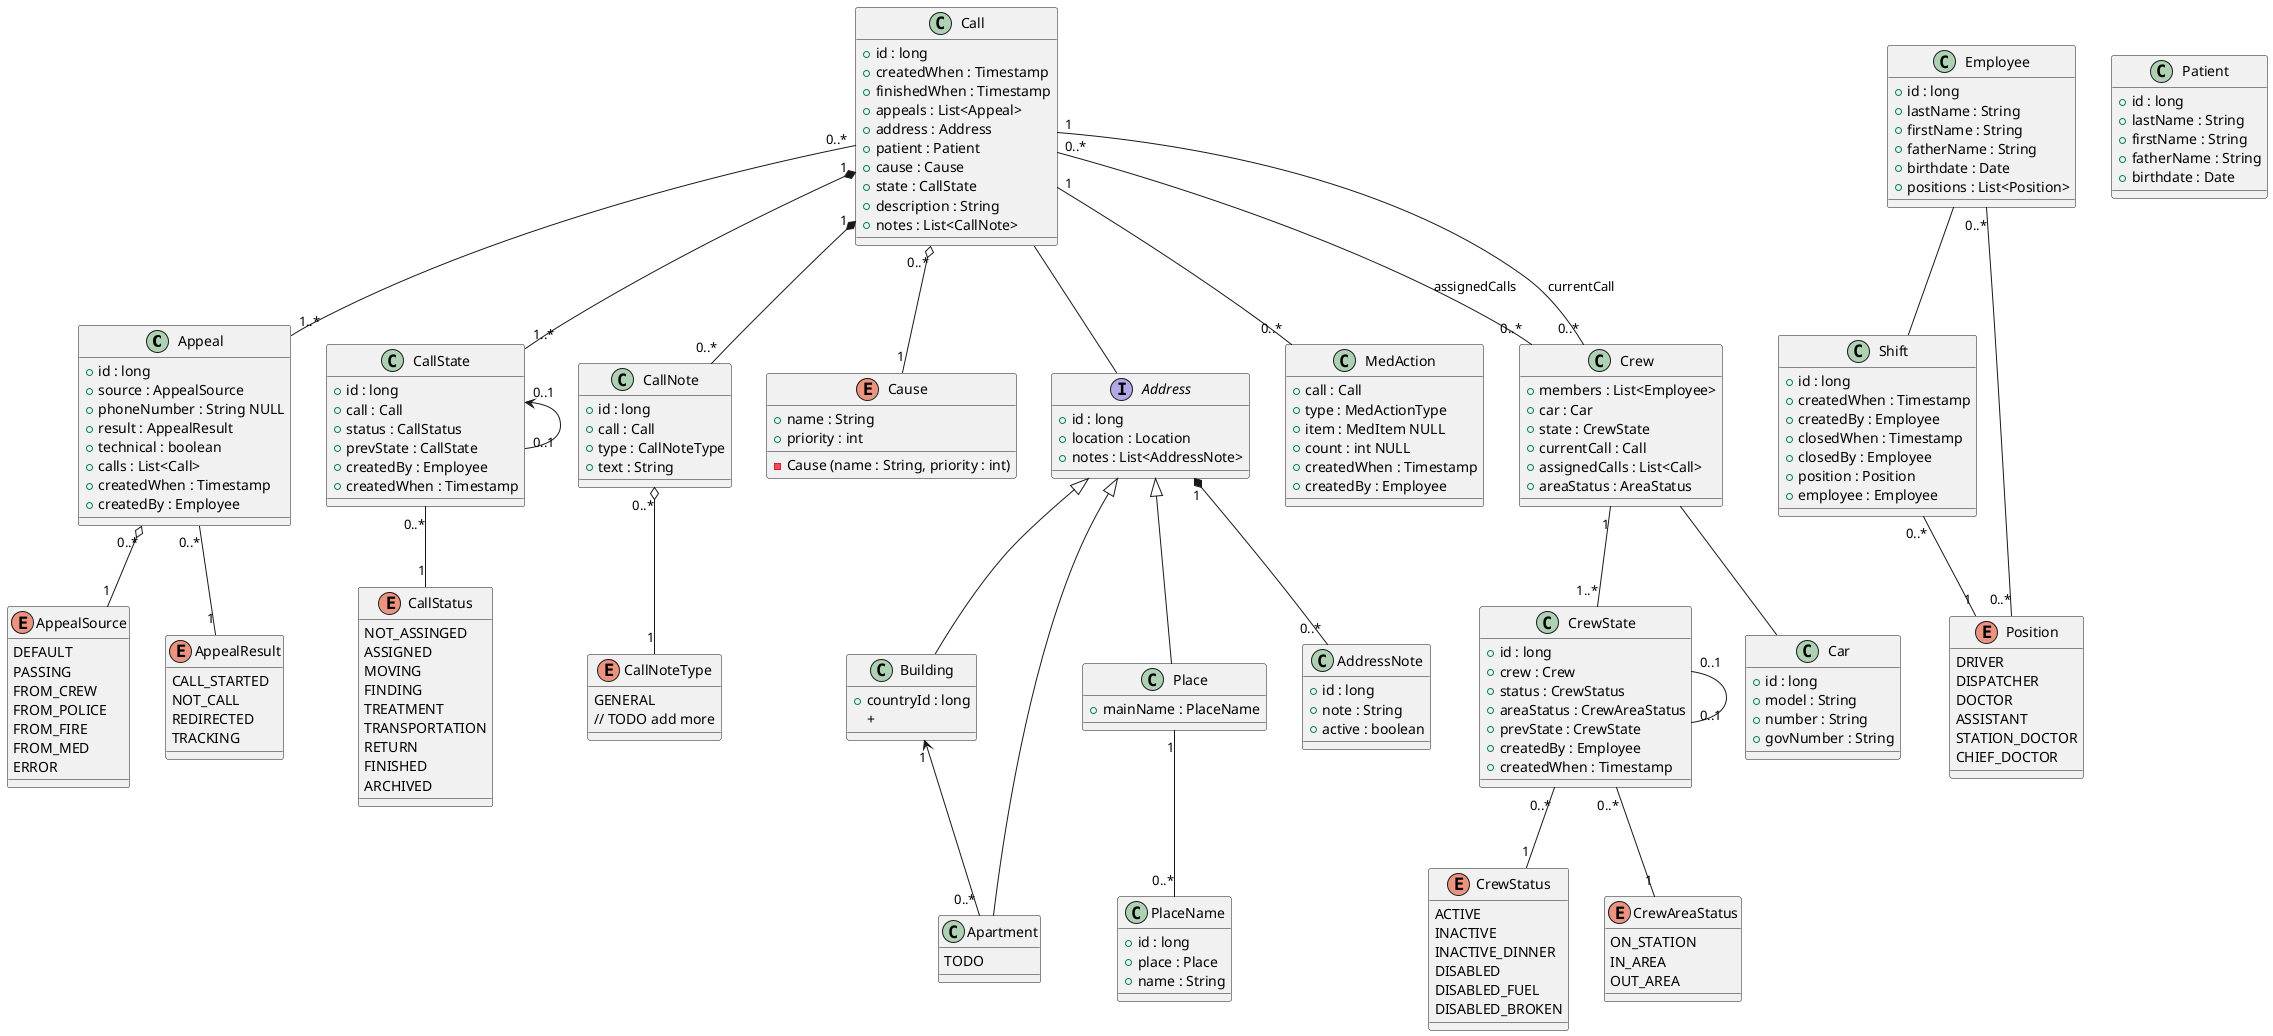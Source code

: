 @startuml

'===Classes

class Appeal {
    +id : long
    +source : AppealSource
    +phoneNumber : String NULL
    +result : AppealResult
    +technical : boolean
    +calls : List<Call>
    +createdWhen : Timestamp
    +createdBy : Employee
}

enum AppealSource {
    DEFAULT
    PASSING
    FROM_CREW
    FROM_POLICE
    FROM_FIRE
    FROM_MED
    ERROR
}

enum AppealResult {
    CALL_STARTED
    NOT_CALL
    REDIRECTED
    TRACKING
}

class Call {
    +id : long
    +createdWhen : Timestamp
    +finishedWhen : Timestamp
    +appeals : List<Appeal>
    +address : Address
'    +building : Building
'    +apartment : Apartment
'    +place : Place
    +patient : Patient
    +cause : Cause
    +state : CallState
    +description : String
    +notes : List<CallNote>
}

class CallState {
    +id : long
    +call : Call
    +status : CallStatus
    +prevState : CallState
    +createdBy : Employee
    +createdWhen : Timestamp
}

enum CallStatus {
    NOT_ASSINGED
    ASSIGNED
    MOVING
    FINDING
    TREATMENT
    TRANSPORTATION
    RETURN
    FINISHED
    ARCHIVED
}

class CallNote {
    +id : long
    +call : Call
    +type : CallNoteType
    +text : String
}

enum CallNoteType {
    GENERAL
    // TODO add more
}

enum Cause {
    +name : String
    +priority : int
    -Cause (name : String, priority : int)
}

interface Address {
    +id : long
    +location : Location
    +notes : List<AddressNote>
}

class Building {
    +countryId : long
    +
}
class Apartment {
    TODO
}
class Place {
    +mainName : PlaceName
}

class PlaceName {
    +id : long
    +place : Place
    +name : String
}

class AddressNote {
    +id : long
    +note : String
    +active : boolean
}

class MedAction {
    +call : Call
    +type : MedActionType
    +item : MedItem NULL
    +count : int NULL
    +createdWhen : Timestamp
    +createdBy : Employee
}

class Crew {
    +members : List<Employee>
    +car : Car
    +state : CrewState
    +currentCall : Call
    +assignedCalls : List<Call>
    +areaStatus : AreaStatus
}

class CrewState {
    +id : long
    +crew : Crew
    +status : CrewStatus
    +areaStatus : CrewAreaStatus
    +prevState : CrewState
    +createdBy : Employee
    +createdWhen : Timestamp
}

enum CrewStatus {
    ACTIVE
    INACTIVE
    INACTIVE_DINNER
    DISABLED
    DISABLED_FUEL
    DISABLED_BROKEN
}

enum CrewAreaStatus {
    ON_STATION
    IN_AREA
    OUT_AREA
}

class Car {
    +id : long
    +model : String
    +number : String
    +govNumber : String
}

class Shift {
    +id : long
    +createdWhen : Timestamp
    +createdBy : Employee
    +closedWhen : Timestamp
    +closedBy : Employee
    +position : Position
    +employee : Employee
}

class Employee {
    +id : long
    +lastName : String
    +firstName : String
    +fatherName : String
    +birthdate : Date
    +positions : List<Position>
}

enum Position {
    DRIVER
    DISPATCHER
    DOCTOR
    ASSISTANT
    STATION_DOCTOR
    CHIEF_DOCTOR
}

'class Driver {
'}

'class Doctor {
'}

'class Dispatcher {
'}

class Patient {
    +id : long
    +lastName : String
    +firstName : String
    +fatherName : String
    +birthdate : Date
}

'===End of Classes

'===Relations

Appeal "0..*" o-- "1" AppealSource
Appeal "0..*" -- "1" AppealResult
Call "0..*" -- "1..*" Appeal
Call "0..*" -- "0..*" Crew : assignedCalls
Call "1" -- "0..*" Crew : currentCall
Call -- Address
Call "1" *-- "1..*" CallState
Call "1" *-- "0..*" CallNote
Call "0..*" o-- "1" Cause
Call "1" -- "0..*" MedAction
CallState "0..1" <-- "0..1" CallState
CallState "0..*" -- "1" CallStatus
CallNote "0..*" o-- "1" CallNoteType

Address <|-down- Building
Address <|-down- Apartment
Address <|-down- Place
Place "1" -- "0..*" PlaceName
Address "1" *-- "0..*" AddressNote
Apartment "0..*" -up-> "1" Building

Crew "1" -- "1..*" CrewState
CrewState "0..1" -- "0..1" CrewState
CrewState "0..*" -- "1" CrewStatus
CrewState "0..*" -- "1" CrewAreaStatus
Crew -- Car

'Employee -down- Driver
'Employee -down- Doctor
'Employee -down- Dispatcher
Employee -down- Shift
Employee "0..*" -- "0..*" Position
Shift "0..*" -down- "1" Position

'===End of Relations

@enduml
